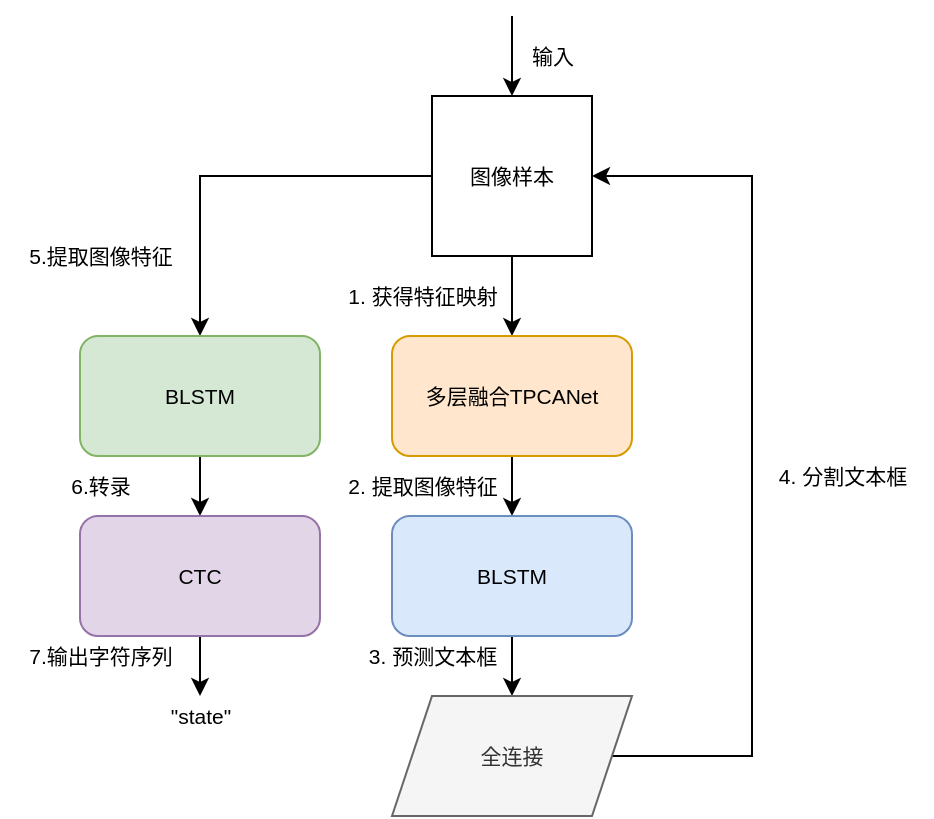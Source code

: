 <mxfile version="14.4.4" type="github">
  <diagram id="562_ZwYCnt7Hf36wuX_N" name="第 1 页">
    <mxGraphModel dx="1422" dy="746" grid="1" gridSize="10" guides="1" tooltips="1" connect="1" arrows="1" fold="1" page="1" pageScale="1" pageWidth="827" pageHeight="1169" math="0" shadow="0">
      <root>
        <mxCell id="0" />
        <mxCell id="1" parent="0" />
        <mxCell id="XVNDIklzSpNa81oofUdQ-9" value="" style="edgeStyle=orthogonalEdgeStyle;rounded=0;orthogonalLoop=1;jettySize=auto;html=1;fontSize=10.5;" edge="1" parent="1" source="XVNDIklzSpNa81oofUdQ-1" target="XVNDIklzSpNa81oofUdQ-3">
          <mxGeometry relative="1" as="geometry" />
        </mxCell>
        <mxCell id="XVNDIklzSpNa81oofUdQ-17" style="edgeStyle=orthogonalEdgeStyle;rounded=0;orthogonalLoop=1;jettySize=auto;html=1;exitX=0;exitY=0.5;exitDx=0;exitDy=0;entryX=0.5;entryY=0;entryDx=0;entryDy=0;fontSize=10.5;" edge="1" parent="1" source="XVNDIklzSpNa81oofUdQ-1" target="XVNDIklzSpNa81oofUdQ-18">
          <mxGeometry relative="1" as="geometry">
            <mxPoint x="420" y="100" as="targetPoint" />
          </mxGeometry>
        </mxCell>
        <mxCell id="XVNDIklzSpNa81oofUdQ-1" value="图像样本" style="whiteSpace=wrap;html=1;aspect=fixed;fontSize=10.5;" vertex="1" parent="1">
          <mxGeometry x="550" y="60" width="80" height="80" as="geometry" />
        </mxCell>
        <mxCell id="XVNDIklzSpNa81oofUdQ-2" value="5.提取图像特征" style="text;html=1;align=center;verticalAlign=middle;resizable=0;points=[];autosize=1;fontSize=10.5;" vertex="1" parent="1">
          <mxGeometry x="334" y="130" width="100" height="20" as="geometry" />
        </mxCell>
        <mxCell id="XVNDIklzSpNa81oofUdQ-10" value="" style="edgeStyle=orthogonalEdgeStyle;rounded=0;orthogonalLoop=1;jettySize=auto;html=1;fontSize=10.5;" edge="1" parent="1" source="XVNDIklzSpNa81oofUdQ-3" target="XVNDIklzSpNa81oofUdQ-6">
          <mxGeometry relative="1" as="geometry" />
        </mxCell>
        <mxCell id="XVNDIklzSpNa81oofUdQ-3" value="多层融合TPCANet" style="rounded=1;whiteSpace=wrap;html=1;fontSize=10.5;fillColor=#ffe6cc;strokeColor=#d79b00;" vertex="1" parent="1">
          <mxGeometry x="530" y="180" width="120" height="60" as="geometry" />
        </mxCell>
        <mxCell id="XVNDIklzSpNa81oofUdQ-11" value="" style="edgeStyle=orthogonalEdgeStyle;rounded=0;orthogonalLoop=1;jettySize=auto;html=1;fontSize=10.5;" edge="1" parent="1" source="XVNDIklzSpNa81oofUdQ-6" target="XVNDIklzSpNa81oofUdQ-7">
          <mxGeometry relative="1" as="geometry" />
        </mxCell>
        <mxCell id="XVNDIklzSpNa81oofUdQ-6" value="BLSTM" style="rounded=1;whiteSpace=wrap;html=1;fontSize=10.5;fillColor=#dae8fc;strokeColor=#6c8ebf;" vertex="1" parent="1">
          <mxGeometry x="530" y="270" width="120" height="60" as="geometry" />
        </mxCell>
        <mxCell id="XVNDIklzSpNa81oofUdQ-12" style="edgeStyle=orthogonalEdgeStyle;rounded=0;orthogonalLoop=1;jettySize=auto;html=1;exitX=1;exitY=0.5;exitDx=0;exitDy=0;entryX=1;entryY=0.5;entryDx=0;entryDy=0;fontSize=10.5;" edge="1" parent="1" source="XVNDIklzSpNa81oofUdQ-7" target="XVNDIklzSpNa81oofUdQ-1">
          <mxGeometry relative="1" as="geometry">
            <Array as="points">
              <mxPoint x="710" y="390" />
              <mxPoint x="710" y="100" />
            </Array>
          </mxGeometry>
        </mxCell>
        <mxCell id="XVNDIklzSpNa81oofUdQ-7" value="全连接" style="shape=parallelogram;perimeter=parallelogramPerimeter;whiteSpace=wrap;html=1;fixedSize=1;fontSize=10.5;fillColor=#f5f5f5;strokeColor=#666666;fontColor=#333333;" vertex="1" parent="1">
          <mxGeometry x="530" y="360" width="120" height="60" as="geometry" />
        </mxCell>
        <mxCell id="XVNDIklzSpNa81oofUdQ-13" value="&lt;span style=&quot;font-size: 10.5px;&quot;&gt;1. 获得特征映射&lt;/span&gt;" style="text;html=1;align=center;verticalAlign=middle;resizable=0;points=[];autosize=1;fontSize=10.5;" vertex="1" parent="1">
          <mxGeometry x="495" y="150" width="100" height="20" as="geometry" />
        </mxCell>
        <mxCell id="XVNDIklzSpNa81oofUdQ-14" value="&lt;span style=&quot;font-size: 10.5px;&quot;&gt;2. 提取图像特征&lt;/span&gt;" style="text;html=1;align=center;verticalAlign=middle;resizable=0;points=[];autosize=1;fontSize=10.5;" vertex="1" parent="1">
          <mxGeometry x="495" y="245" width="100" height="20" as="geometry" />
        </mxCell>
        <mxCell id="XVNDIklzSpNa81oofUdQ-15" value="&lt;span style=&quot;font-size: 10.5px;&quot;&gt;3. 预测文本框&lt;/span&gt;" style="text;html=1;align=center;verticalAlign=middle;resizable=0;points=[];autosize=1;fontSize=10.5;" vertex="1" parent="1">
          <mxGeometry x="505" y="330" width="90" height="20" as="geometry" />
        </mxCell>
        <mxCell id="XVNDIklzSpNa81oofUdQ-16" value="4. 分割文本框" style="text;html=1;align=center;verticalAlign=middle;resizable=0;points=[];autosize=1;fontSize=10.5;" vertex="1" parent="1">
          <mxGeometry x="710" y="240" width="90" height="20" as="geometry" />
        </mxCell>
        <mxCell id="XVNDIklzSpNa81oofUdQ-21" value="" style="edgeStyle=orthogonalEdgeStyle;rounded=0;orthogonalLoop=1;jettySize=auto;html=1;fontSize=10.5;" edge="1" parent="1" source="XVNDIklzSpNa81oofUdQ-18" target="XVNDIklzSpNa81oofUdQ-19">
          <mxGeometry relative="1" as="geometry" />
        </mxCell>
        <mxCell id="XVNDIklzSpNa81oofUdQ-18" value="BLSTM" style="rounded=1;whiteSpace=wrap;html=1;fontSize=10.5;fillColor=#d5e8d4;strokeColor=#82b366;" vertex="1" parent="1">
          <mxGeometry x="374" y="180" width="120" height="60" as="geometry" />
        </mxCell>
        <mxCell id="XVNDIklzSpNa81oofUdQ-24" value="" style="edgeStyle=orthogonalEdgeStyle;rounded=0;orthogonalLoop=1;jettySize=auto;html=1;fontSize=10.5;" edge="1" parent="1" source="XVNDIklzSpNa81oofUdQ-19" target="XVNDIklzSpNa81oofUdQ-23">
          <mxGeometry relative="1" as="geometry" />
        </mxCell>
        <mxCell id="XVNDIklzSpNa81oofUdQ-19" value="CTC" style="rounded=1;whiteSpace=wrap;html=1;fontSize=10.5;fillColor=#e1d5e7;strokeColor=#9673a6;" vertex="1" parent="1">
          <mxGeometry x="374" y="270" width="120" height="60" as="geometry" />
        </mxCell>
        <mxCell id="XVNDIklzSpNa81oofUdQ-22" value="6.转录" style="text;html=1;align=center;verticalAlign=middle;resizable=0;points=[];autosize=1;fontSize=10.5;" vertex="1" parent="1">
          <mxGeometry x="359" y="245" width="50" height="20" as="geometry" />
        </mxCell>
        <mxCell id="XVNDIklzSpNa81oofUdQ-23" value="&quot;state&quot;" style="text;html=1;align=center;verticalAlign=middle;resizable=0;points=[];autosize=1;fontSize=10.5;" vertex="1" parent="1">
          <mxGeometry x="409" y="360" width="50" height="20" as="geometry" />
        </mxCell>
        <mxCell id="XVNDIklzSpNa81oofUdQ-25" value="7.输出字符序列" style="text;html=1;align=center;verticalAlign=middle;resizable=0;points=[];autosize=1;fontSize=10.5;" vertex="1" parent="1">
          <mxGeometry x="334" y="330" width="100" height="20" as="geometry" />
        </mxCell>
        <mxCell id="XVNDIklzSpNa81oofUdQ-26" value="" style="endArrow=classic;html=1;fontSize=10.5;" edge="1" parent="1" target="XVNDIklzSpNa81oofUdQ-1">
          <mxGeometry width="50" height="50" relative="1" as="geometry">
            <mxPoint x="590" y="20" as="sourcePoint" />
            <mxPoint x="440" y="390" as="targetPoint" />
          </mxGeometry>
        </mxCell>
        <mxCell id="XVNDIklzSpNa81oofUdQ-27" value="输入" style="text;html=1;align=center;verticalAlign=middle;resizable=0;points=[];autosize=1;fontSize=10.5;" vertex="1" parent="1">
          <mxGeometry x="590" y="30" width="40" height="20" as="geometry" />
        </mxCell>
      </root>
    </mxGraphModel>
  </diagram>
</mxfile>
